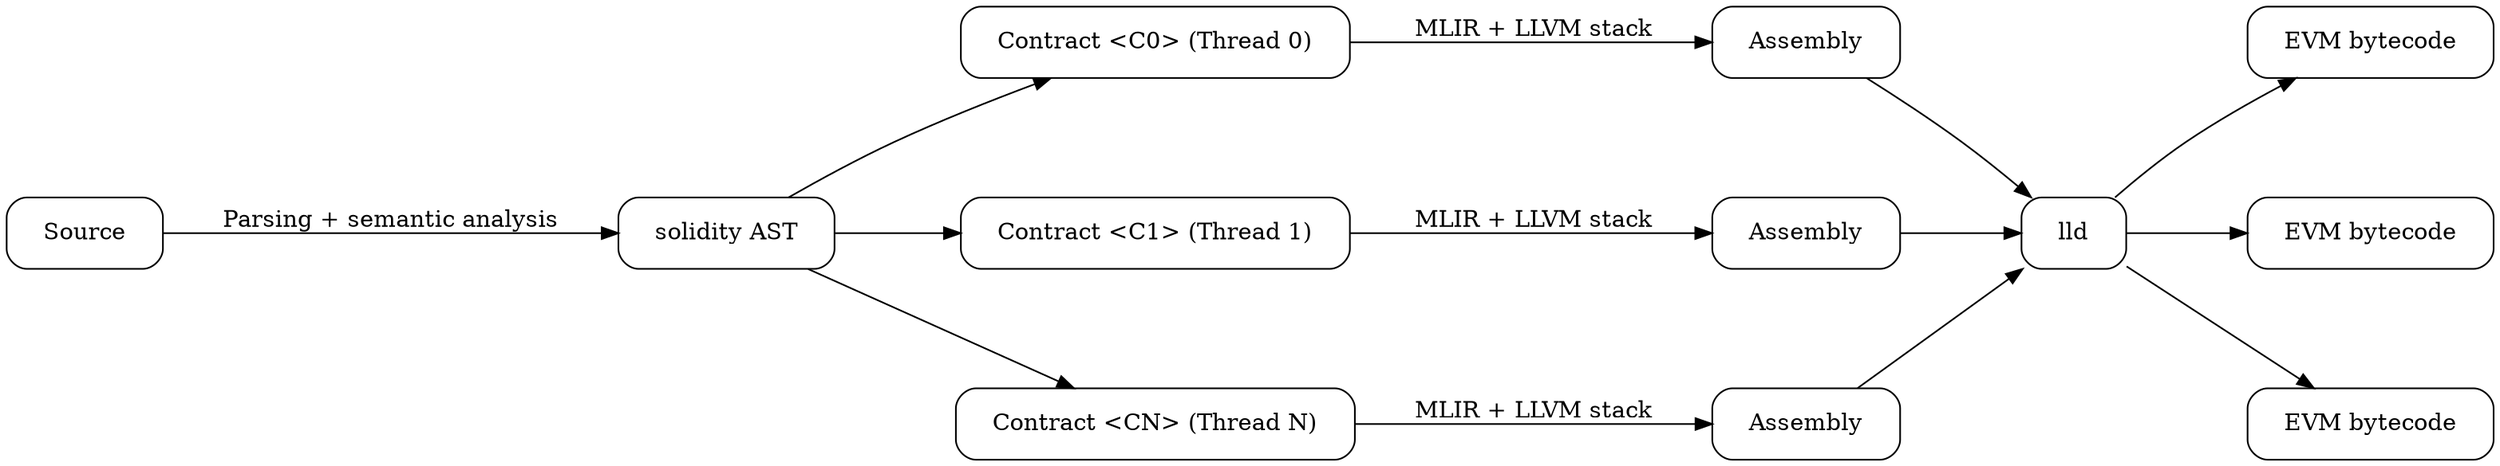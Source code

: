 digraph G {
  rankdir=LR;
  nodesep=1.0;
  ranksep=1.0;
  node [shape=box, style=rounded, fontsize=14, margin="0.3,0.2"];

  src [label="Source"];
  ast [label="solidity AST"];
  c0 [label="Contract <C0> (Thread 0)"];
  c1 [label="Contract <C1> (Thread 1)"];
  cn [label="Contract <CN> (Thread N)"];
  asm0 [label="Assembly"];
  asm1 [label="Assembly"];
  asmn [label="Assembly"];
  bc0 [label="EVM bytecode"];
  bc1 [label="EVM bytecode"];
  bcn [label="EVM bytecode"];
  lld [label="lld"];

  src -> ast [label="Parsing + semantic analysis"]
  ast -> c0
  ast -> c1
  ast -> cn

  c0 -> asm0 [label="MLIR + LLVM stack"];
  asm0 -> lld;
  lld -> bc0;

  c1 -> asm1 [label="MLIR + LLVM stack"];
  asm1 -> lld;
  lld -> bc1;

  cn -> asmn [label="MLIR + LLVM stack"];
  asmn -> lld;
  lld -> bcn;
}
